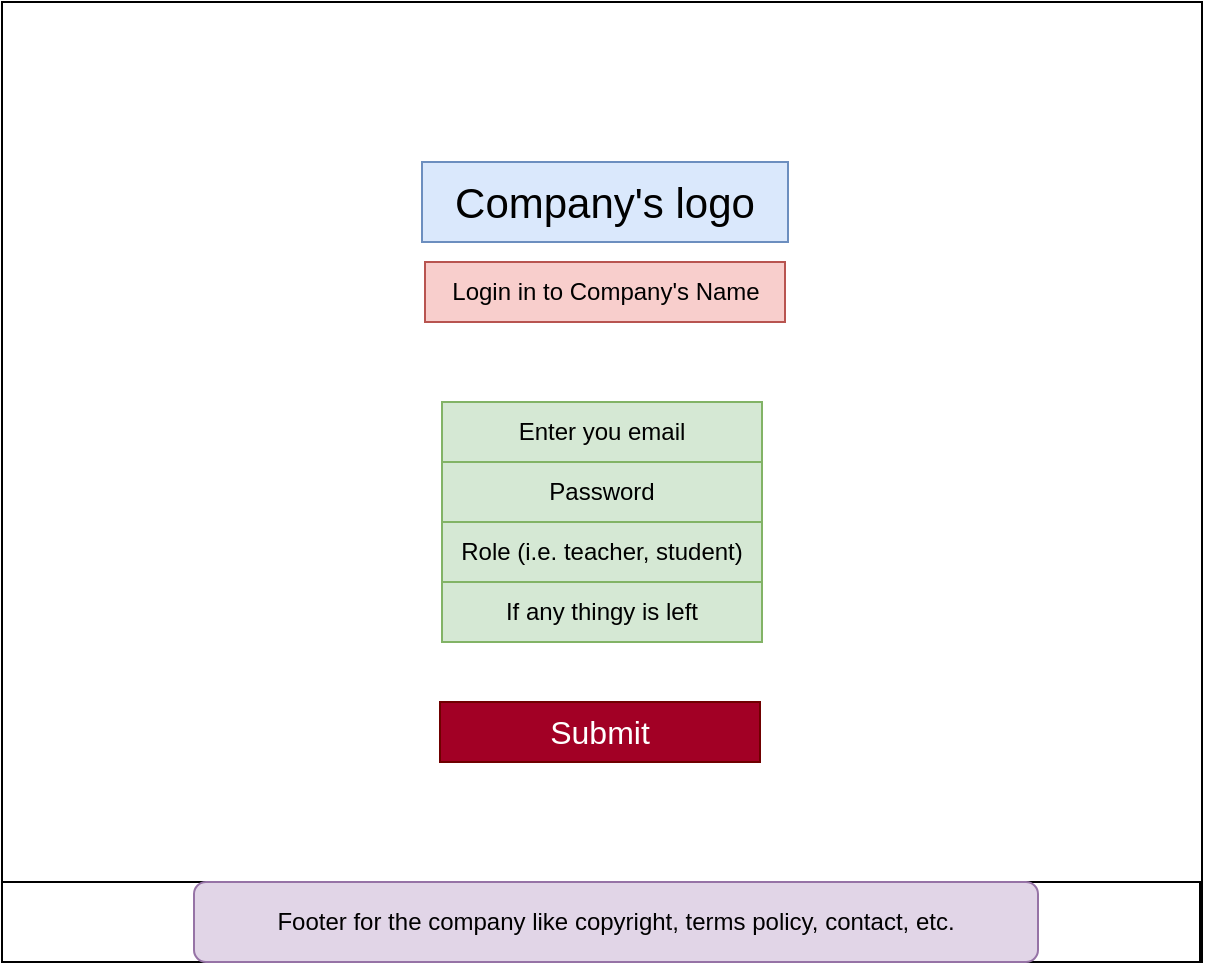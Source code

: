<mxfile version="24.4.8" type="github">
  <diagram name="Page-1" id="px613kUGsxA636udJ7Z9">
    <mxGraphModel dx="794" dy="454" grid="1" gridSize="10" guides="1" tooltips="1" connect="1" arrows="1" fold="1" page="1" pageScale="1" pageWidth="850" pageHeight="1100" math="0" shadow="0">
      <root>
        <mxCell id="0" />
        <mxCell id="1" parent="0" />
        <mxCell id="HIc4xnatFl1bv6jOKK5O-1" value="" style="rounded=0;whiteSpace=wrap;html=1;" vertex="1" parent="1">
          <mxGeometry x="118" y="160" width="600" height="480" as="geometry" />
        </mxCell>
        <mxCell id="HIc4xnatFl1bv6jOKK5O-3" value="Enter you email" style="text;html=1;align=center;verticalAlign=middle;whiteSpace=wrap;rounded=0;fillColor=#d5e8d4;strokeColor=#82b366;" vertex="1" parent="1">
          <mxGeometry x="338" y="360" width="160" height="30" as="geometry" />
        </mxCell>
        <mxCell id="HIc4xnatFl1bv6jOKK5O-4" value="Password" style="text;html=1;align=center;verticalAlign=middle;whiteSpace=wrap;rounded=0;fillColor=#d5e8d4;strokeColor=#82b366;" vertex="1" parent="1">
          <mxGeometry x="338" y="390" width="160" height="30" as="geometry" />
        </mxCell>
        <mxCell id="HIc4xnatFl1bv6jOKK5O-7" value="Role (i.e. teacher, student)" style="text;html=1;align=center;verticalAlign=middle;whiteSpace=wrap;rounded=0;fillColor=#d5e8d4;strokeColor=#82b366;" vertex="1" parent="1">
          <mxGeometry x="338" y="420" width="160" height="30" as="geometry" />
        </mxCell>
        <mxCell id="HIc4xnatFl1bv6jOKK5O-9" value="If any thingy is left" style="text;html=1;align=center;verticalAlign=middle;whiteSpace=wrap;rounded=0;fillColor=#d5e8d4;strokeColor=#82b366;" vertex="1" parent="1">
          <mxGeometry x="338" y="450" width="160" height="30" as="geometry" />
        </mxCell>
        <mxCell id="HIc4xnatFl1bv6jOKK5O-11" value="&lt;font style=&quot;font-size: 16px;&quot;&gt;Submit&lt;/font&gt;" style="text;html=1;align=center;verticalAlign=middle;whiteSpace=wrap;rounded=0;fillColor=#a20025;strokeColor=#6F0000;fontColor=#ffffff;" vertex="1" parent="1">
          <mxGeometry x="337" y="510" width="160" height="30" as="geometry" />
        </mxCell>
        <mxCell id="HIc4xnatFl1bv6jOKK5O-12" value="&lt;font style=&quot;font-size: 21px;&quot;&gt;Company&#39;s logo&lt;/font&gt;" style="text;html=1;align=center;verticalAlign=middle;whiteSpace=wrap;rounded=0;fillColor=#dae8fc;strokeColor=#6c8ebf;" vertex="1" parent="1">
          <mxGeometry x="328" y="240" width="183" height="40" as="geometry" />
        </mxCell>
        <mxCell id="HIc4xnatFl1bv6jOKK5O-13" value="Login in to Company&#39;s Name" style="text;html=1;align=center;verticalAlign=middle;whiteSpace=wrap;rounded=0;fillColor=#f8cecc;strokeColor=#b85450;" vertex="1" parent="1">
          <mxGeometry x="329.5" y="290" width="180" height="30" as="geometry" />
        </mxCell>
        <mxCell id="HIc4xnatFl1bv6jOKK5O-14" value="" style="rounded=0;whiteSpace=wrap;html=1;" vertex="1" parent="1">
          <mxGeometry x="118" y="600" width="599" height="40" as="geometry" />
        </mxCell>
        <mxCell id="HIc4xnatFl1bv6jOKK5O-15" value="Footer for the company like copyright, terms policy, contact, etc." style="rounded=1;whiteSpace=wrap;html=1;fillColor=#e1d5e7;strokeColor=#9673a6;" vertex="1" parent="1">
          <mxGeometry x="214" y="600" width="422" height="40" as="geometry" />
        </mxCell>
      </root>
    </mxGraphModel>
  </diagram>
</mxfile>
